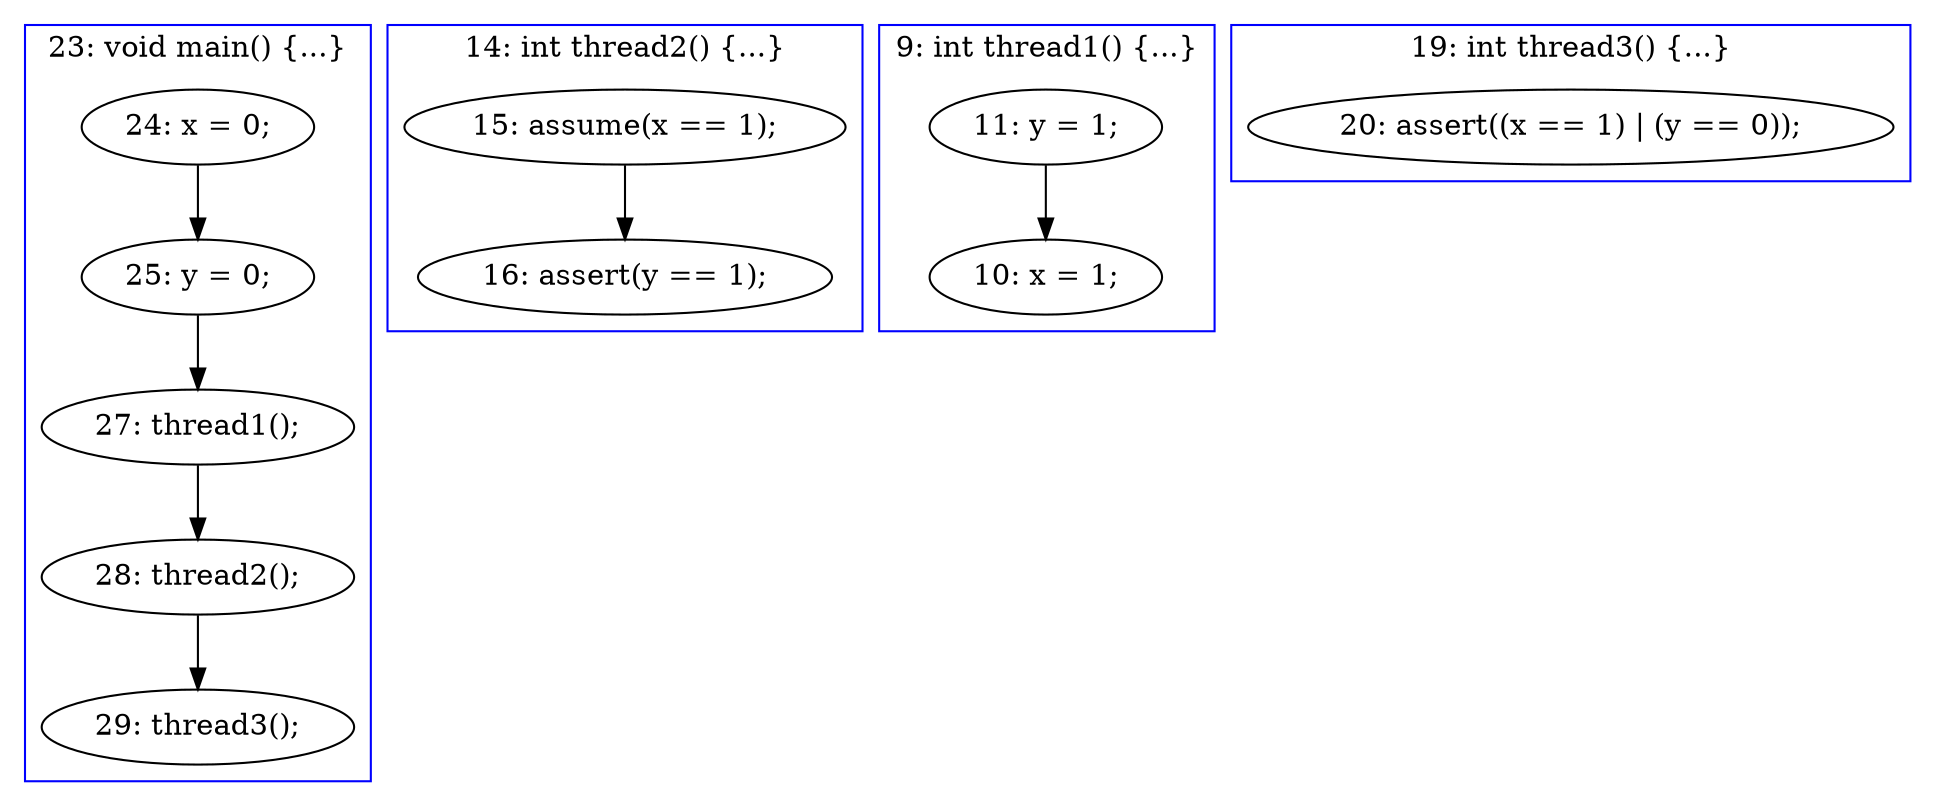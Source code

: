 digraph PartialOrder {
	compound = true
	"27: thread1();" -> "28: thread2();"
	"15: assume(x == 1);" -> "16: assert(y == 1);"
	"25: y = 0;" -> "27: thread1();"
	"24: x = 0;" -> "25: y = 0;"
	"28: thread2();" -> "29: thread3();"
	"11: y = 1;" -> "10: x = 1;"
	subgraph cluster3 {
		label = "19: int thread3() {...}"
		color = blue
		"20: assert((x == 1) | (y == 0));"  [label = "20: assert((x == 1) | (y == 0));"]
	}
	subgraph cluster2 {
		label = "9: int thread1() {...}"
		color = blue
		"10: x = 1;"  [label = "10: x = 1;"]
		"11: y = 1;"  [label = "11: y = 1;"]
	}
	subgraph cluster1 {
		label = "23: void main() {...}"
		color = blue
		"27: thread1();"  [label = "27: thread1();"]
		"24: x = 0;"  [label = "24: x = 0;"]
		"25: y = 0;"  [label = "25: y = 0;"]
		"28: thread2();"  [label = "28: thread2();"]
		"29: thread3();"  [label = "29: thread3();"]
	}
	subgraph cluster4 {
		label = "14: int thread2() {...}"
		color = blue
		"16: assert(y == 1);"  [label = "16: assert(y == 1);"]
		"15: assume(x == 1);"  [label = "15: assume(x == 1);"]
	}
}